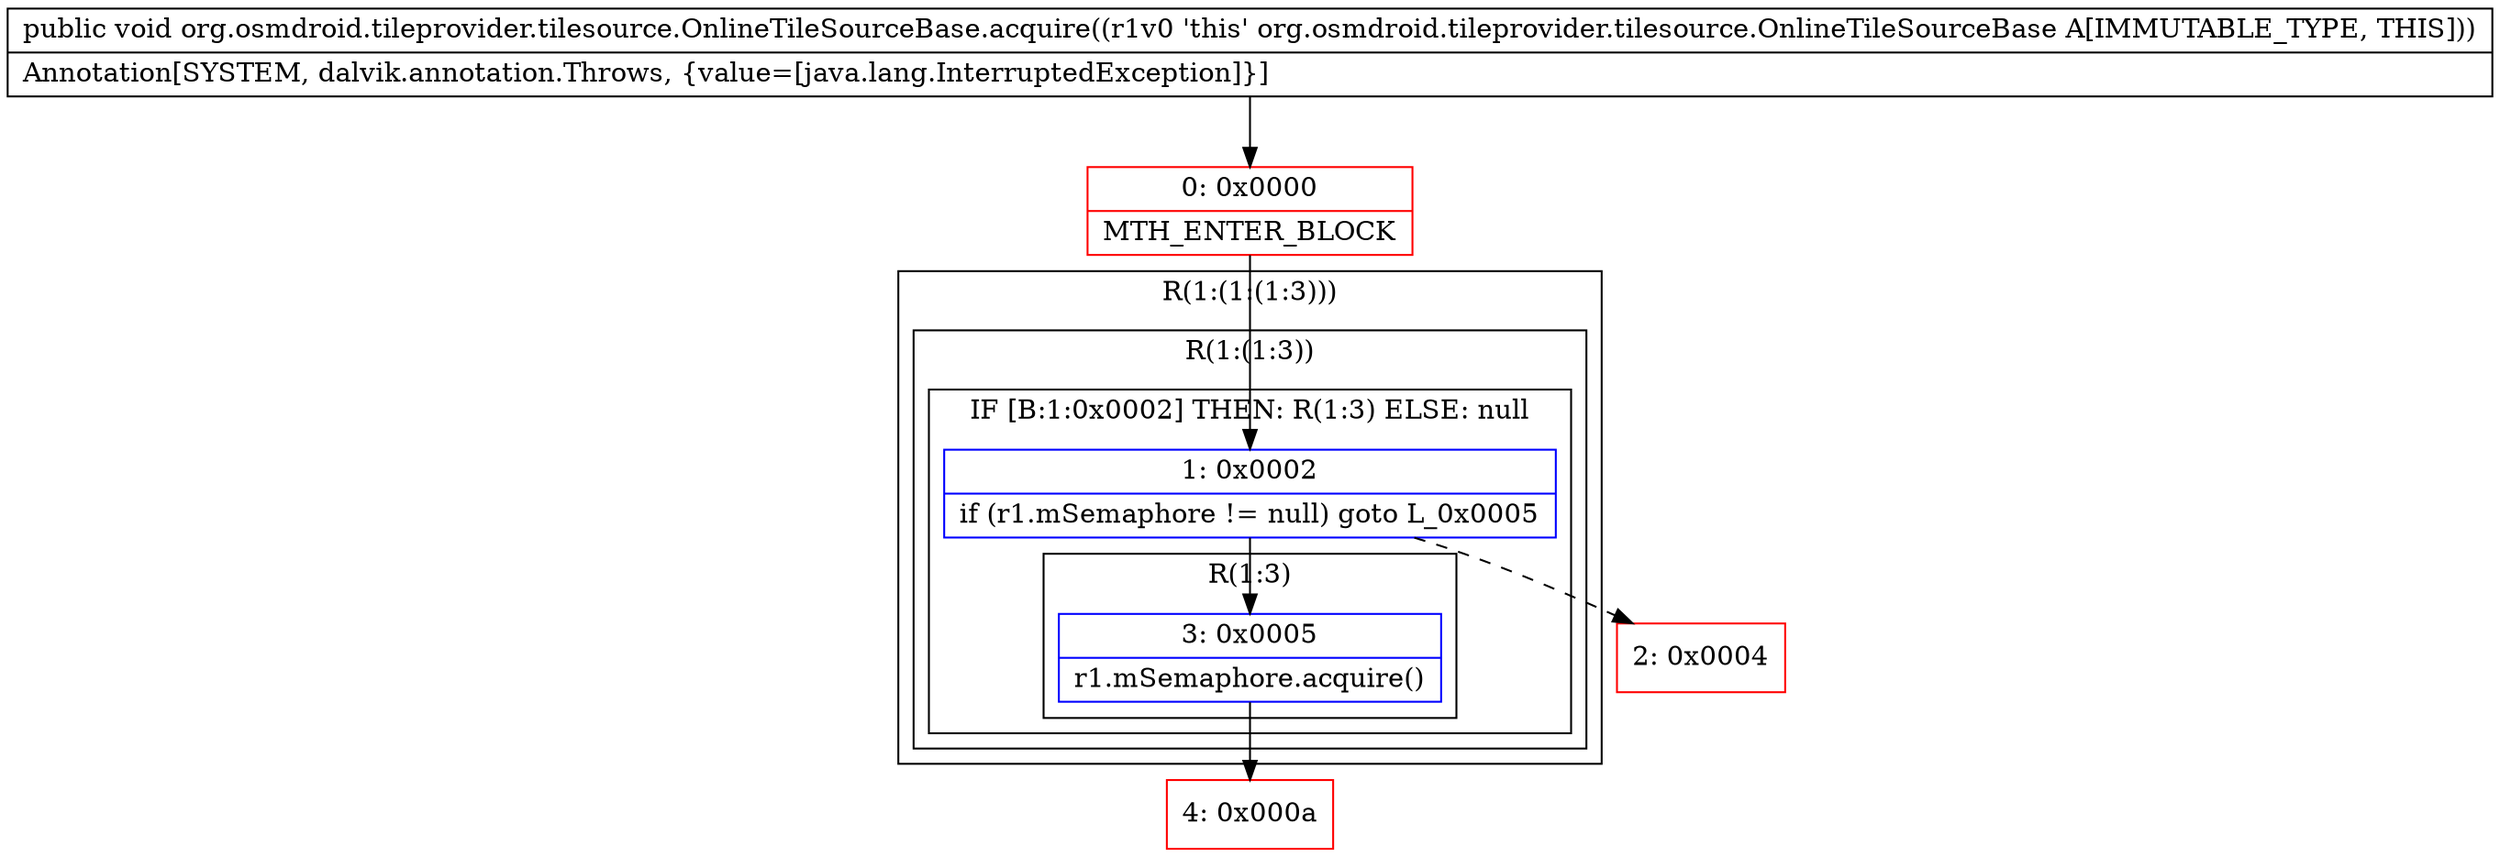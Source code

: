digraph "CFG fororg.osmdroid.tileprovider.tilesource.OnlineTileSourceBase.acquire()V" {
subgraph cluster_Region_507158213 {
label = "R(1:(1:(1:3)))";
node [shape=record,color=blue];
subgraph cluster_Region_1711497298 {
label = "R(1:(1:3))";
node [shape=record,color=blue];
subgraph cluster_IfRegion_109696386 {
label = "IF [B:1:0x0002] THEN: R(1:3) ELSE: null";
node [shape=record,color=blue];
Node_1 [shape=record,label="{1\:\ 0x0002|if (r1.mSemaphore != null) goto L_0x0005\l}"];
subgraph cluster_Region_1349760146 {
label = "R(1:3)";
node [shape=record,color=blue];
Node_3 [shape=record,label="{3\:\ 0x0005|r1.mSemaphore.acquire()\l}"];
}
}
}
}
Node_0 [shape=record,color=red,label="{0\:\ 0x0000|MTH_ENTER_BLOCK\l}"];
Node_2 [shape=record,color=red,label="{2\:\ 0x0004}"];
Node_4 [shape=record,color=red,label="{4\:\ 0x000a}"];
MethodNode[shape=record,label="{public void org.osmdroid.tileprovider.tilesource.OnlineTileSourceBase.acquire((r1v0 'this' org.osmdroid.tileprovider.tilesource.OnlineTileSourceBase A[IMMUTABLE_TYPE, THIS]))  | Annotation[SYSTEM, dalvik.annotation.Throws, \{value=[java.lang.InterruptedException]\}]\l}"];
MethodNode -> Node_0;
Node_1 -> Node_2[style=dashed];
Node_1 -> Node_3;
Node_3 -> Node_4;
Node_0 -> Node_1;
}

